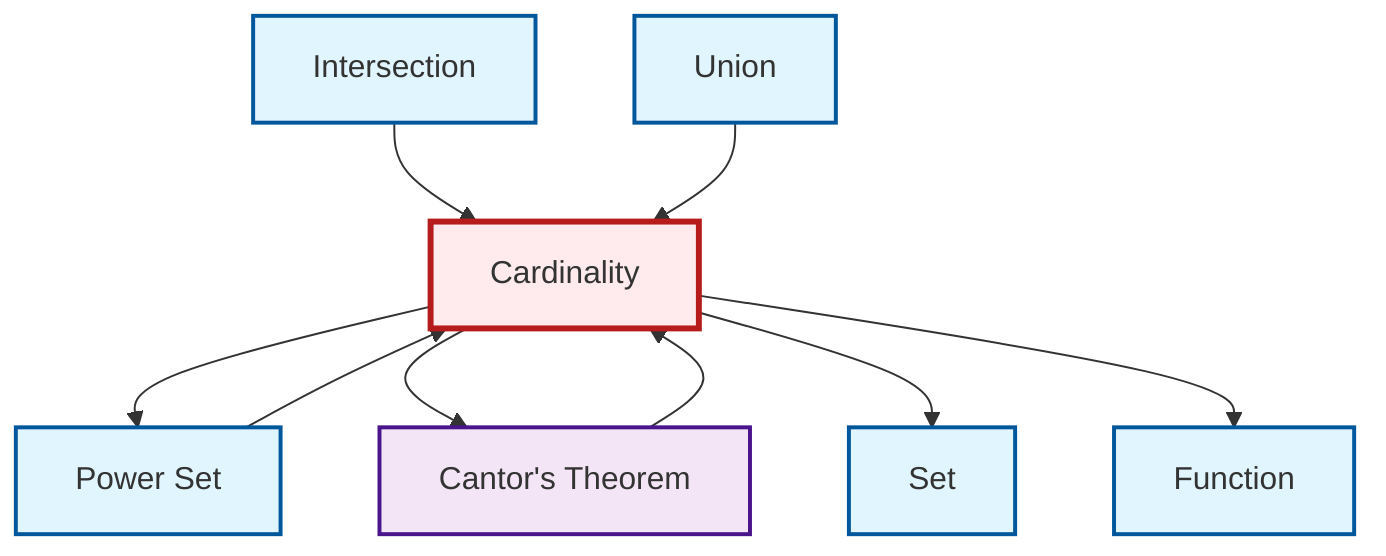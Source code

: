 graph TD
    classDef definition fill:#e1f5fe,stroke:#01579b,stroke-width:2px
    classDef theorem fill:#f3e5f5,stroke:#4a148c,stroke-width:2px
    classDef axiom fill:#fff3e0,stroke:#e65100,stroke-width:2px
    classDef example fill:#e8f5e9,stroke:#1b5e20,stroke-width:2px
    classDef current fill:#ffebee,stroke:#b71c1c,stroke-width:3px
    def-cardinality["Cardinality"]:::definition
    def-set["Set"]:::definition
    def-union["Union"]:::definition
    def-function["Function"]:::definition
    thm-cantor["Cantor's Theorem"]:::theorem
    def-intersection["Intersection"]:::definition
    def-power-set["Power Set"]:::definition
    def-intersection --> def-cardinality
    def-cardinality --> def-power-set
    thm-cantor --> def-cardinality
    def-cardinality --> thm-cantor
    def-power-set --> def-cardinality
    def-union --> def-cardinality
    def-cardinality --> def-set
    def-cardinality --> def-function
    class def-cardinality current